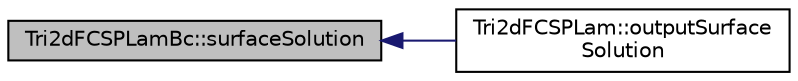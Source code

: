digraph "Tri2dFCSPLamBc::surfaceSolution"
{
  edge [fontname="Helvetica",fontsize="10",labelfontname="Helvetica",labelfontsize="10"];
  node [fontname="Helvetica",fontsize="10",shape=record];
  rankdir="LR";
  Node1 [label="Tri2dFCSPLamBc::surfaceSolution",height=0.2,width=0.4,color="black", fillcolor="grey75", style="filled" fontcolor="black"];
  Node1 -> Node2 [dir="back",color="midnightblue",fontsize="10",style="solid",fontname="Helvetica"];
  Node2 [label="Tri2dFCSPLam::outputSurface\lSolution",height=0.2,width=0.4,color="black", fillcolor="white", style="filled",URL="$classTri2dFCSPLam.html#a04dc793187de59cee11b9bd8c515130d",tooltip="Outputs the solution on the surface. npts Number of surface points at which to compute forces..."];
}
